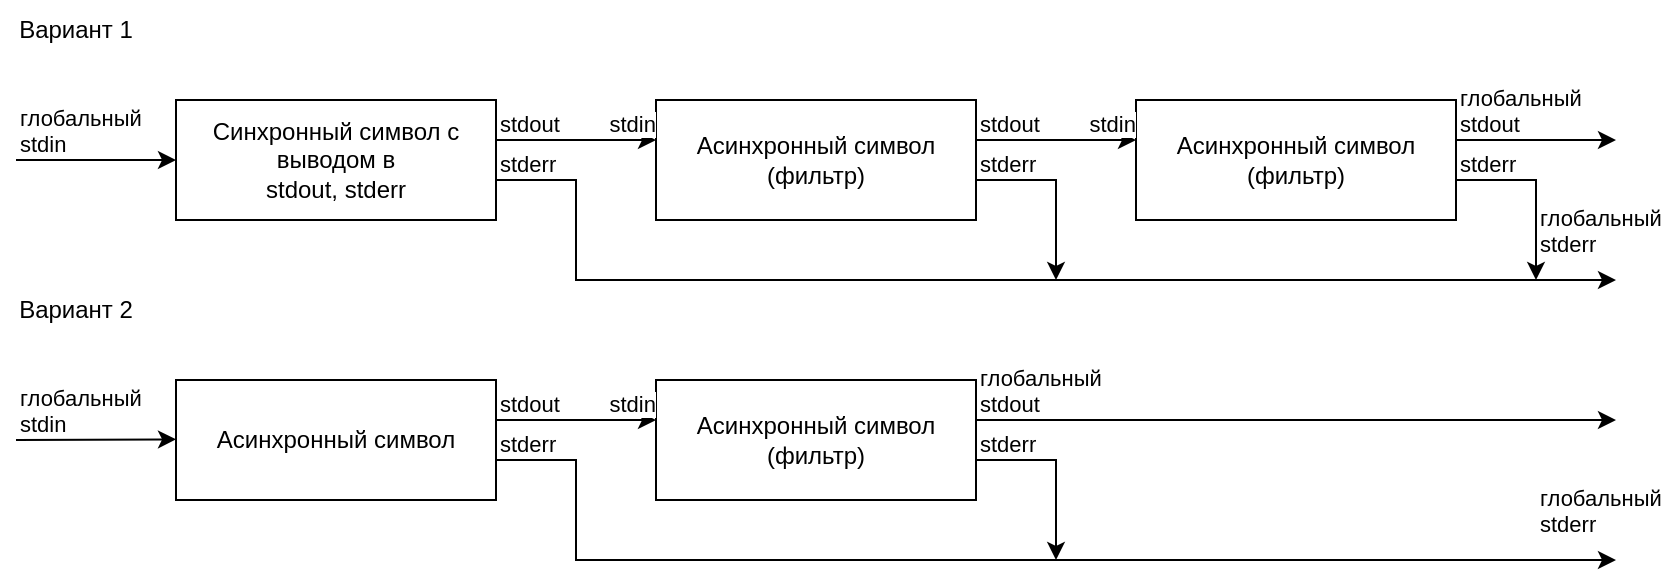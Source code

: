 <mxfile version="23.1.5" type="device">
  <diagram name="Страница — 1" id="QKaND1stN5zPCuOhzsyY">
    <mxGraphModel dx="1783" dy="605" grid="1" gridSize="10" guides="1" tooltips="1" connect="1" arrows="1" fold="1" page="1" pageScale="1" pageWidth="827" pageHeight="1169" math="0" shadow="0">
      <root>
        <mxCell id="0" />
        <mxCell id="1" parent="0" />
        <mxCell id="nMiAAU5giXeKPv7Q_GYp-1" value="Синхронный символ с выводом в&lt;br&gt;stdout, stderr" style="whiteSpace=wrap;html=1;align=center;" vertex="1" parent="1">
          <mxGeometry x="80" y="50" width="160" height="60" as="geometry" />
        </mxCell>
        <mxCell id="nMiAAU5giXeKPv7Q_GYp-2" value="Асинхронный символ&lt;br&gt;(фильтр)" style="whiteSpace=wrap;html=1;align=center;" vertex="1" parent="1">
          <mxGeometry x="320" y="50" width="160" height="60" as="geometry" />
        </mxCell>
        <mxCell id="nMiAAU5giXeKPv7Q_GYp-3" value="Асинхронный символ&lt;br&gt;(фильтр)" style="whiteSpace=wrap;html=1;align=center;" vertex="1" parent="1">
          <mxGeometry x="560" y="50" width="160" height="60" as="geometry" />
        </mxCell>
        <mxCell id="nMiAAU5giXeKPv7Q_GYp-4" value="Асинхронный символ" style="whiteSpace=wrap;html=1;align=center;" vertex="1" parent="1">
          <mxGeometry x="80" y="190" width="160" height="60" as="geometry" />
        </mxCell>
        <mxCell id="nMiAAU5giXeKPv7Q_GYp-5" value="Асинхронный символ&lt;br&gt;(фильтр)" style="whiteSpace=wrap;html=1;align=center;" vertex="1" parent="1">
          <mxGeometry x="320" y="190" width="160" height="60" as="geometry" />
        </mxCell>
        <mxCell id="nMiAAU5giXeKPv7Q_GYp-20" value="" style="endArrow=classic;html=1;rounded=0;entryX=0;entryY=0.5;entryDx=0;entryDy=0;" edge="1" parent="1" target="nMiAAU5giXeKPv7Q_GYp-1">
          <mxGeometry relative="1" as="geometry">
            <mxPoint y="80" as="sourcePoint" />
            <mxPoint x="440" y="230" as="targetPoint" />
          </mxGeometry>
        </mxCell>
        <mxCell id="nMiAAU5giXeKPv7Q_GYp-22" value="глобальный&lt;br&gt;stdin" style="edgeLabel;resizable=0;html=1;;align=left;verticalAlign=bottom;" connectable="0" vertex="1" parent="nMiAAU5giXeKPv7Q_GYp-20">
          <mxGeometry x="-1" relative="1" as="geometry" />
        </mxCell>
        <mxCell id="nMiAAU5giXeKPv7Q_GYp-23" value="" style="endArrow=classic;html=1;rounded=0;entryX=0;entryY=0.5;entryDx=0;entryDy=0;" edge="1" parent="1">
          <mxGeometry relative="1" as="geometry">
            <mxPoint y="220" as="sourcePoint" />
            <mxPoint x="80" y="219.67" as="targetPoint" />
          </mxGeometry>
        </mxCell>
        <mxCell id="nMiAAU5giXeKPv7Q_GYp-24" value="глобальный&lt;br&gt;stdin" style="edgeLabel;resizable=0;html=1;;align=left;verticalAlign=bottom;" connectable="0" vertex="1" parent="nMiAAU5giXeKPv7Q_GYp-23">
          <mxGeometry x="-1" relative="1" as="geometry" />
        </mxCell>
        <mxCell id="nMiAAU5giXeKPv7Q_GYp-25" value="" style="endArrow=classic;html=1;rounded=0;exitX=1;exitY=0.5;exitDx=0;exitDy=0;entryX=0;entryY=0.5;entryDx=0;entryDy=0;" edge="1" parent="1">
          <mxGeometry relative="1" as="geometry">
            <mxPoint x="240" y="70" as="sourcePoint" />
            <mxPoint x="320" y="70" as="targetPoint" />
          </mxGeometry>
        </mxCell>
        <mxCell id="nMiAAU5giXeKPv7Q_GYp-27" value="stdout" style="edgeLabel;resizable=0;html=1;;align=left;verticalAlign=bottom;" connectable="0" vertex="1" parent="nMiAAU5giXeKPv7Q_GYp-25">
          <mxGeometry x="-1" relative="1" as="geometry" />
        </mxCell>
        <mxCell id="nMiAAU5giXeKPv7Q_GYp-28" value="stdin" style="edgeLabel;resizable=0;html=1;;align=right;verticalAlign=bottom;" connectable="0" vertex="1" parent="nMiAAU5giXeKPv7Q_GYp-25">
          <mxGeometry x="1" relative="1" as="geometry" />
        </mxCell>
        <mxCell id="nMiAAU5giXeKPv7Q_GYp-31" value="" style="endArrow=classic;html=1;rounded=0;exitX=1;exitY=0.5;exitDx=0;exitDy=0;entryX=0;entryY=0.5;entryDx=0;entryDy=0;" edge="1" parent="1">
          <mxGeometry relative="1" as="geometry">
            <mxPoint x="480" y="70" as="sourcePoint" />
            <mxPoint x="560" y="70" as="targetPoint" />
          </mxGeometry>
        </mxCell>
        <mxCell id="nMiAAU5giXeKPv7Q_GYp-32" value="stdout" style="edgeLabel;resizable=0;html=1;;align=left;verticalAlign=bottom;" connectable="0" vertex="1" parent="nMiAAU5giXeKPv7Q_GYp-31">
          <mxGeometry x="-1" relative="1" as="geometry" />
        </mxCell>
        <mxCell id="nMiAAU5giXeKPv7Q_GYp-33" value="stdin" style="edgeLabel;resizable=0;html=1;;align=right;verticalAlign=bottom;" connectable="0" vertex="1" parent="nMiAAU5giXeKPv7Q_GYp-31">
          <mxGeometry x="1" relative="1" as="geometry" />
        </mxCell>
        <mxCell id="nMiAAU5giXeKPv7Q_GYp-34" value="" style="endArrow=classic;html=1;rounded=0;exitX=1;exitY=0.5;exitDx=0;exitDy=0;entryX=0;entryY=0.5;entryDx=0;entryDy=0;" edge="1" parent="1">
          <mxGeometry relative="1" as="geometry">
            <mxPoint x="240" y="210.0" as="sourcePoint" />
            <mxPoint x="320" y="210.0" as="targetPoint" />
          </mxGeometry>
        </mxCell>
        <mxCell id="nMiAAU5giXeKPv7Q_GYp-35" value="stdout" style="edgeLabel;resizable=0;html=1;;align=left;verticalAlign=bottom;" connectable="0" vertex="1" parent="nMiAAU5giXeKPv7Q_GYp-34">
          <mxGeometry x="-1" relative="1" as="geometry" />
        </mxCell>
        <mxCell id="nMiAAU5giXeKPv7Q_GYp-36" value="stdin" style="edgeLabel;resizable=0;html=1;;align=right;verticalAlign=bottom;" connectable="0" vertex="1" parent="nMiAAU5giXeKPv7Q_GYp-34">
          <mxGeometry x="1" relative="1" as="geometry" />
        </mxCell>
        <mxCell id="nMiAAU5giXeKPv7Q_GYp-38" value="" style="endArrow=classic;html=1;rounded=0;" edge="1" parent="1">
          <mxGeometry relative="1" as="geometry">
            <mxPoint x="720" y="70" as="sourcePoint" />
            <mxPoint x="800" y="70" as="targetPoint" />
          </mxGeometry>
        </mxCell>
        <mxCell id="nMiAAU5giXeKPv7Q_GYp-39" value="глобальный&lt;br&gt;stdout" style="edgeLabel;resizable=0;html=1;;align=left;verticalAlign=bottom;" connectable="0" vertex="1" parent="nMiAAU5giXeKPv7Q_GYp-38">
          <mxGeometry x="-1" relative="1" as="geometry" />
        </mxCell>
        <mxCell id="nMiAAU5giXeKPv7Q_GYp-40" value="" style="endArrow=classic;html=1;rounded=0;" edge="1" parent="1">
          <mxGeometry relative="1" as="geometry">
            <mxPoint x="480" y="210" as="sourcePoint" />
            <mxPoint x="800" y="210" as="targetPoint" />
          </mxGeometry>
        </mxCell>
        <mxCell id="nMiAAU5giXeKPv7Q_GYp-41" value="глобальный&lt;br&gt;stdout" style="edgeLabel;resizable=0;html=1;;align=left;verticalAlign=bottom;" connectable="0" vertex="1" parent="nMiAAU5giXeKPv7Q_GYp-40">
          <mxGeometry x="-1" relative="1" as="geometry">
            <mxPoint as="offset" />
          </mxGeometry>
        </mxCell>
        <mxCell id="nMiAAU5giXeKPv7Q_GYp-44" value="" style="endArrow=classic;html=1;rounded=0;" edge="1" parent="1">
          <mxGeometry relative="1" as="geometry">
            <mxPoint x="240" y="90" as="sourcePoint" />
            <mxPoint x="800" y="140" as="targetPoint" />
            <Array as="points">
              <mxPoint x="280" y="90" />
              <mxPoint x="280" y="140" />
            </Array>
          </mxGeometry>
        </mxCell>
        <mxCell id="nMiAAU5giXeKPv7Q_GYp-46" value="stderr" style="edgeLabel;resizable=0;html=1;;align=left;verticalAlign=bottom;" connectable="0" vertex="1" parent="nMiAAU5giXeKPv7Q_GYp-44">
          <mxGeometry x="-1" relative="1" as="geometry">
            <mxPoint as="offset" />
          </mxGeometry>
        </mxCell>
        <mxCell id="nMiAAU5giXeKPv7Q_GYp-48" value="" style="endArrow=classic;html=1;rounded=0;" edge="1" parent="1">
          <mxGeometry relative="1" as="geometry">
            <mxPoint x="480" y="90" as="sourcePoint" />
            <mxPoint x="520" y="140" as="targetPoint" />
            <Array as="points">
              <mxPoint x="520" y="90" />
              <mxPoint x="520" y="140" />
            </Array>
          </mxGeometry>
        </mxCell>
        <mxCell id="nMiAAU5giXeKPv7Q_GYp-49" value="stderr" style="edgeLabel;resizable=0;html=1;;align=left;verticalAlign=bottom;" connectable="0" vertex="1" parent="nMiAAU5giXeKPv7Q_GYp-48">
          <mxGeometry x="-1" relative="1" as="geometry">
            <mxPoint as="offset" />
          </mxGeometry>
        </mxCell>
        <mxCell id="nMiAAU5giXeKPv7Q_GYp-50" value="" style="endArrow=classic;html=1;rounded=0;" edge="1" parent="1">
          <mxGeometry relative="1" as="geometry">
            <mxPoint x="720" y="90" as="sourcePoint" />
            <mxPoint x="760" y="140" as="targetPoint" />
            <Array as="points">
              <mxPoint x="760" y="90" />
              <mxPoint x="760" y="140" />
            </Array>
          </mxGeometry>
        </mxCell>
        <mxCell id="nMiAAU5giXeKPv7Q_GYp-51" value="stderr" style="edgeLabel;resizable=0;html=1;;align=left;verticalAlign=bottom;" connectable="0" vertex="1" parent="nMiAAU5giXeKPv7Q_GYp-50">
          <mxGeometry x="-1" relative="1" as="geometry">
            <mxPoint as="offset" />
          </mxGeometry>
        </mxCell>
        <mxCell id="nMiAAU5giXeKPv7Q_GYp-52" value="глобальный&lt;br&gt;stderr" style="edgeLabel;resizable=0;html=1;;align=left;verticalAlign=bottom;" connectable="0" vertex="1" parent="1">
          <mxGeometry x="760" y="130" as="geometry" />
        </mxCell>
        <mxCell id="nMiAAU5giXeKPv7Q_GYp-53" value="" style="endArrow=classic;html=1;rounded=0;" edge="1" parent="1">
          <mxGeometry relative="1" as="geometry">
            <mxPoint x="240" y="230" as="sourcePoint" />
            <mxPoint x="800" y="280" as="targetPoint" />
            <Array as="points">
              <mxPoint x="280" y="230" />
              <mxPoint x="280" y="280" />
            </Array>
          </mxGeometry>
        </mxCell>
        <mxCell id="nMiAAU5giXeKPv7Q_GYp-54" value="stderr" style="edgeLabel;resizable=0;html=1;;align=left;verticalAlign=bottom;" connectable="0" vertex="1" parent="nMiAAU5giXeKPv7Q_GYp-53">
          <mxGeometry x="-1" relative="1" as="geometry">
            <mxPoint as="offset" />
          </mxGeometry>
        </mxCell>
        <mxCell id="nMiAAU5giXeKPv7Q_GYp-55" value="" style="endArrow=classic;html=1;rounded=0;" edge="1" parent="1">
          <mxGeometry relative="1" as="geometry">
            <mxPoint x="480" y="230" as="sourcePoint" />
            <mxPoint x="520" y="280" as="targetPoint" />
            <Array as="points">
              <mxPoint x="520" y="230" />
              <mxPoint x="520" y="280" />
            </Array>
          </mxGeometry>
        </mxCell>
        <mxCell id="nMiAAU5giXeKPv7Q_GYp-56" value="stderr" style="edgeLabel;resizable=0;html=1;;align=left;verticalAlign=bottom;" connectable="0" vertex="1" parent="nMiAAU5giXeKPv7Q_GYp-55">
          <mxGeometry x="-1" relative="1" as="geometry">
            <mxPoint as="offset" />
          </mxGeometry>
        </mxCell>
        <mxCell id="nMiAAU5giXeKPv7Q_GYp-57" value="глобальный&lt;br&gt;stderr" style="edgeLabel;resizable=0;html=1;;align=left;verticalAlign=bottom;" connectable="0" vertex="1" parent="1">
          <mxGeometry x="760" y="270" as="geometry" />
        </mxCell>
        <mxCell id="nMiAAU5giXeKPv7Q_GYp-58" value="Вариант 1" style="text;html=1;align=center;verticalAlign=middle;whiteSpace=wrap;rounded=0;" vertex="1" parent="1">
          <mxGeometry width="60" height="30" as="geometry" />
        </mxCell>
        <mxCell id="nMiAAU5giXeKPv7Q_GYp-59" value="Вариант 2" style="text;html=1;align=center;verticalAlign=middle;whiteSpace=wrap;rounded=0;" vertex="1" parent="1">
          <mxGeometry y="140" width="60" height="30" as="geometry" />
        </mxCell>
      </root>
    </mxGraphModel>
  </diagram>
</mxfile>
